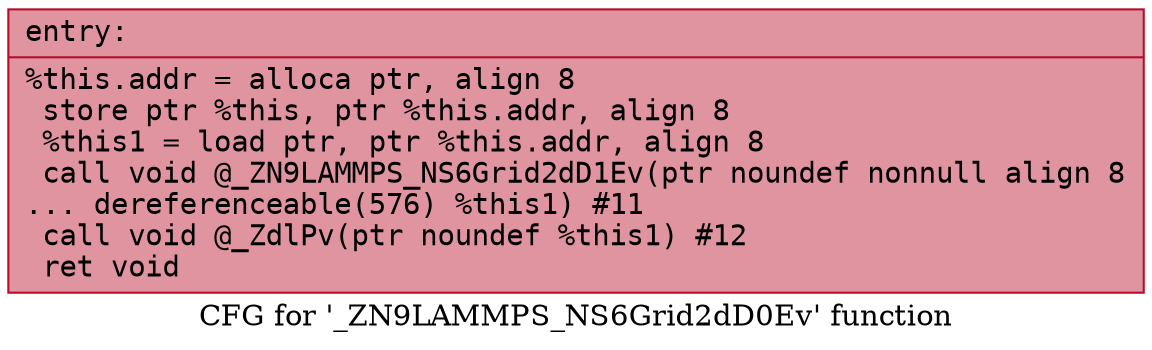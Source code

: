 digraph "CFG for '_ZN9LAMMPS_NS6Grid2dD0Ev' function" {
	label="CFG for '_ZN9LAMMPS_NS6Grid2dD0Ev' function";

	Node0x560f90da77c0 [shape=record,color="#b70d28ff", style=filled, fillcolor="#b70d2870" fontname="Courier",label="{entry:\l|  %this.addr = alloca ptr, align 8\l  store ptr %this, ptr %this.addr, align 8\l  %this1 = load ptr, ptr %this.addr, align 8\l  call void @_ZN9LAMMPS_NS6Grid2dD1Ev(ptr noundef nonnull align 8\l... dereferenceable(576) %this1) #11\l  call void @_ZdlPv(ptr noundef %this1) #12\l  ret void\l}"];
}
